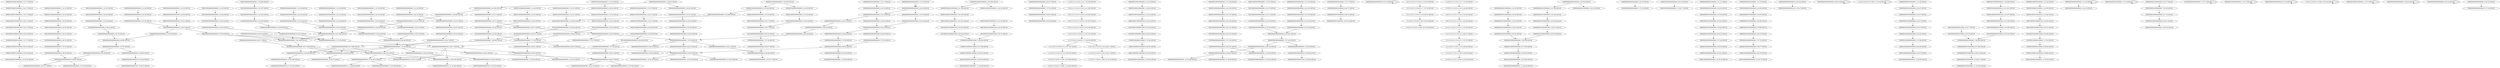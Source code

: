 digraph G {
    "00000100000100000010_3-23:17-LEN:20" -> "00001000001000000100_4-24:17-LEN:20";
    "01000001000000100000_7-27:17-LEN:20" -> "10000010000001000000_8-28:18-LEN:20";
    "00010000000000000000_2-22:19-LEN:20" -> "00100000000000000000_3-23:20-LEN:20";
    "00100000000000000000_6-26:16-LEN:20" -> "01000000000000000000_7-27:16-LEN:20";
    "00000100000001000000_9-28:374-LEN:20" -> "00001000000010000000_10-29:378-LEN:20";
    "00000000000000000010_9-29:23-LEN:20" -> "00000000000000000100_10-30:22-LEN:20";
    "00000000000000000000_7-27:27-LEN:20" -> "00000000000000000000_8-28:17-LEN:20";
    "00000000000000000000_6-26:26-LEN:20" -> "00000000000000000000_7-27:28-LEN:20";
    "01000000000000000000_4-24:32-LEN:20" -> "10000000000000000000_5-25:32-LEN:20";
    "00000000000000000000_3-23:18-LEN:20" -> "00000000000000000000_4-24:20-LEN:20";
    "00000001000000000000_1-21:22-LEN:20" -> "00000010000000000000_2-22:20-LEN:20";
    "00001000000000000000_1-21:33-LEN:20" -> "00010000000000000000_2-22:32-LEN:20";
    "00000000000000000000_2-22:22-LEN:20" -> "00000000000000000000_3-23:21-LEN:20";
    "00000010000010000001_2-22:17-LEN:20" -> "00000100000100000010_3-23:17-LEN:20";
    "00000001000001000000_1-20:358-LEN:20" -> "00000010000010000000_2-21:348-LEN:20";
    "00000001000001000000_1-20:358-LEN:20" -> "00000010000010000001_2-22:16-LEN:20";
    "00000000000000000000_7-27:32-LEN:20" -> "00000000000000000000_8-28:18-LEN:20";
    "11111110111110101111_7-26:190-LEN:20" -> "11111101111101011111_8-27:187-LEN:20";
    "11111110111110101111_7-26:190-LEN:20" -> "11111101111101011110_8-28:17-LEN:20";
    "10000100000001000000_8-28:25-LEN:20" -> "00001000000010000000_9-29:25-LEN:20";
    "00000000000000000000_6-26:201-LEN:20" -> "00000000000000000000_7-27:218-LEN:20";
    "00000000000000000000_2-22:18-LEN:20" -> "00000000000000000000_3-23:19-LEN:20";
    "00010000000000000000_4-24:22-LEN:20" -> "00100000000000000000_5-25:22-LEN:20";
    "00100000000000000000_3-23:75-LEN:20" -> "01000000000000000000_4-24:76-LEN:20";
    "00000010000000000000_2-22:18-LEN:20" -> "00000100000000000000_3-23:18-LEN:20";
    "00000000000000000000_3-23:25-LEN:20" -> "00000000000000000000_4-24:25-LEN:20";
    "01000000000000100000_7-27:17-LEN:20" -> "10000000000001000000_8-28:17-LEN:20";
    "00000000000000000000_6-27:18-LEN:20" -> "00000000000000000000_6-27:18-LEN:20";
    "00000000000000000001_8-28:26-LEN:20" -> "00000000000000000010_9-29:26-LEN:20";
    "11111110111110101111_7-27:18-LEN:20" -> "11111101111101011110_8-28:19-LEN:20";
    "00000010000000000000_1-21:21-LEN:20" -> "00000100000000000000_2-22:21-LEN:20";
    "10000010000000100000_8-27:356-LEN:20" -> "00000100000001000000_9-28:374-LEN:20";
    "00000000000000000000_3-23:19-LEN:20" -> "00000000000000000000_4-24:19-LEN:20";
    "00010000000000000000_2-22:32-LEN:20" -> "00100000000000000000_3-23:32-LEN:20";
    "11111110111111011111_7-27:27-LEN:20" -> "11111101111110111110_8-28:28-LEN:20";
    "00000000000000000000_5-25:19-LEN:20" -> "00000000000000000000_6-26:26-LEN:20";
    "10000000000000000000_5-25:21-LEN:20" -> "00000000000000000000_6-26:48-LEN:20";
    "00000000000000000000_5-25:24-LEN:20" -> "00000000000000000000_6-26:48-LEN:20";
    "11110111111110111111_1-21:29-LEN:20" -> "11101111111101111110_2-22:29-LEN:20";
    "00000000000000000000_6-26:28-LEN:20" -> "00000000000000000000_7-27:29-LEN:20";
    "00000000000000000000_4-23:631-LEN:20" -> "00000000000000000000_5-24:630-LEN:20";
    "00100000000000000000_6-26:24-LEN:20" -> "01000000000000000000_7-27:23-LEN:20";
    "00000000001000000000_4-23:324-LEN:20" -> "00000000010000000000_5-24:321-LEN:20";
    "00000000000000000000_4-24:125-LEN:20" -> "00000000000000000000_5-25:130-LEN:20";
    "00000000000000000000_1-21:43-LEN:20" -> "00000000000000000000_2-22:40-LEN:20";
    "00000010000000000000_1-21:24-LEN:20" -> "00000100000000000000_2-22:23-LEN:20";
    "00000010000000000000_2-22:32-LEN:20" -> "00000100000000000000_3-23:29-LEN:20";
    "00000000000000000000_9-29:29-LEN:20" -> "00000000000000000001_10-30:29-LEN:20";
    "00000000000000000000_5-25:18-LEN:20" -> "00000000000000000000_6-26:28-LEN:20";
    "01000000000000000000_7-27:16-LEN:20" -> "10000000000000000000_8-28:17-LEN:20";
    "00010000010000001000_5-25:17-LEN:20" -> "00100000100000010000_6-26:16-LEN:20";
    "00000100000010000000_9-29:18-LEN:20" -> "00001000000100000001_10-30:18-LEN:20";
    "11111111011111010111_6-26:16-LEN:20" -> "11111110111110101111_7-27:18-LEN:20";
    "00100000000000000000_6-25:531-LEN:20" -> "01000000000000000000_7-27:23-LEN:20";
    "00100000000000000000_6-25:531-LEN:20" -> "01000000000000000000_7-26:544-LEN:20";
    "00000000000000000000_6-26:19-LEN:20" -> "00000000000000000000_7-27:19-LEN:20";
    "00000100000000000000_3-23:18-LEN:20" -> "00001000000000000000_4-24:18-LEN:20";
    "00000100000000000000_9-29:16-LEN:20" -> "00001000000000000001_10-30:17-LEN:20";
    "00000100000000000000_9-29:22-LEN:20" -> "00001000000000000001_10-30:19-LEN:20";
    "00010000000000000000_2-22:24-LEN:20" -> "00100000000000000000_3-23:24-LEN:20";
    "01000010000000100000_7-27:24-LEN:20" -> "10000100000001000000_8-28:25-LEN:20";
    "00000000000000000000_6-26:25-LEN:20" -> "00000000000000000000_7-27:27-LEN:20";
    "00000000000000000000_3-23:120-LEN:20" -> "00000000000000000000_4-24:125-LEN:20";
    "11111101111101011111_8-27:187-LEN:20" -> "11111011111010111110_9-28:195-LEN:20";
    "00000000001000000000_4-24:69-LEN:20" -> "00000000010000000000_5-25:68-LEN:20";
    "00000000000010000000_1-21:22-LEN:20" -> "00000000000100000000_2-22:22-LEN:20";
    "10000000000000000000_8-28:39-LEN:20" -> "00000000000000000000_9-29:63-LEN:20";
    "00000000010000000000_4-24:23-LEN:20" -> "00000000100000000000_5-25:22-LEN:20";
    "00100000000000000000_3-23:20-LEN:20" -> "01000000000000000000_4-24:21-LEN:20";
    "00000000000000000000_8-28:139-LEN:20" -> "00000000000000000000_9-29:267-LEN:20";
    "00000000000000000000_8-28:139-LEN:20" -> "00000000000000000001_9-29:35-LEN:20";
    "00000000000000000010_9-29:16-LEN:20" -> "00000000000000000100_10-30:17-LEN:20";
    "00000000000000000000_3-23:21-LEN:20" -> "00000000000000000000_4-24:23-LEN:20";
    "00000000000000000000_9-29:63-LEN:20" -> "00000000000000000000_10-30:17-LEN:20";
    "00000000000000000000_9-29:63-LEN:20" -> "00000000000000000001_10-30:46-LEN:20";
    "00000000000000000000_3-22:630-LEN:20" -> "00000000000000000000_4-23:631-LEN:20";
    "00001000001000000010_3-23:16-LEN:20" -> "00010000010000000100_4-24:16-LEN:20";
    "10000010000001000000_8-28:18-LEN:20" -> "00000100000010000000_9-29:18-LEN:20";
    "01000000000000000000_7-27:23-LEN:20" -> "10000000000000000000_8-28:21-LEN:20";
    "00000000000000000000_9-29:19-LEN:20" -> "00000000000000000000_9-29:19-LEN:20";
    "00000000000000000000_4-24:25-LEN:20" -> "00000000000000000000_6-25:1000-LEN:20";
    "00000000000000000000_2-22:40-LEN:20" -> "00000000000000000000_3-23:41-LEN:20";
    "10000000000000000000_5-25:32-LEN:20" -> "00000000000000000000_6-26:68-LEN:20";
    "00000001000000000000_1-21:148-LEN:20" -> "00000010000000000000_2-22:145-LEN:20";
    "00000010000000000000_2-22:27-LEN:20" -> "00000100000000000000_3-23:27-LEN:20";
    "00000000000000000000_5-25:17-LEN:20" -> "00000000000000000000_6-26:25-LEN:20";
    "01000000000000000000_4-24:24-LEN:20" -> "10000000000000000000_5-25:23-LEN:20";
    "00000000000000000000_7-27:218-LEN:20" -> "00000000000000000000_8-28:139-LEN:20";
    "00000000000000000000_7-27:218-LEN:20" -> "00000000000000000001_8-28:82-LEN:20";
    "11101110101011111000_11-30:16-LEN:20" -> "11101110101011111000_11-30:16-LEN:20";
    "00000000000000000010_9-29:82-LEN:20" -> "00000000000000000100_10-30:83-LEN:20";
    "11111011111101111100_9-29:25-LEN:20" -> "11110111111011111000_10-30:26-LEN:20";
    "01000000000000000000_7-27:154-LEN:20" -> "10000000000000000000_8-28:161-LEN:20";
    "00000001000010000000_1-21:23-LEN:20" -> "00000010000100000001_2-22:23-LEN:20";
    "10111111110111110101_4-23:207-LEN:20" -> "01111111101111101011_5-24:196-LEN:20";
    "00000000000000000000_7-27:45-LEN:20" -> "00000000000000000000_9-28:1212-LEN:20";
    "00000000000000000000_7-27:45-LEN:20" -> "00000000000000000001_9-28:399-LEN:20";
    "00000000000000000000_7-27:45-LEN:20" -> "00000000000000000000_9-29:26-LEN:20";
    "00000000000100000000_3-22:324-LEN:20" -> "00000000001000000000_4-23:324-LEN:20";
    "00000000010000000000_4-24:27-LEN:20" -> "00000000100000000000_5-25:27-LEN:20";
    "00000000010000000000_5-25:24-LEN:20" -> "00000000100000000000_6-26:23-LEN:20";
    "00010000010000000100_5-24:343-LEN:20" -> "00100000100000001000_6-25:344-LEN:20";
    "00100000000000100000_6-25:193-LEN:20" -> "01000000000001000000_7-26:204-LEN:20";
    "00000010000000000000_2-22:145-LEN:20" -> "00000100000000000000_3-23:137-LEN:20";
    "00010000010000001000_5-25:47-LEN:20" -> "00100000100000010000_6-26:48-LEN:20";
    "00000100000010000000_9-29:60-LEN:20" -> "00001000000100000001_10-30:55-LEN:20";
    "00000000001000000000_4-24:22-LEN:20" -> "00000000010000000000_5-25:24-LEN:20";
    "00000100000000000000_2-22:21-LEN:20" -> "00001000000000000000_4-23:520-LEN:20";
    "00000000000000000000_4-24:23-LEN:20" -> "00000000000000000000_5-25:22-LEN:20";
    "00000000000000000000_9-29:47-LEN:20" -> "00000000000000000000_10-30:19-LEN:20";
    "00000000000000000000_9-29:47-LEN:20" -> "00000000000000000001_10-30:28-LEN:20";
    "00010000000000000000_2-22:75-LEN:20" -> "00100000000000000000_3-23:75-LEN:20";
    "00000010000000000010_2-21:201-LEN:20" -> "00000100000000000100_3-22:197-LEN:20";
    "00000000000000000000_8-28:23-LEN:20" -> "00000000000000000000_9-29:35-LEN:20";
    "00000000000000000000_5-24:630-LEN:20" -> "00000000000000000000_6-25:1000-LEN:20";
    "00010000000000000000_5-25:28-LEN:20" -> "00100000000000000000_6-26:28-LEN:20";
    "00000000000000000000_7-27:22-LEN:20" -> "00000000000000000000_8-28:23-LEN:20";
    "00000001000000000000_1-21:31-LEN:20" -> "00000010000000000000_2-22:32-LEN:20";
    "00000000000000000000_2-22:18-LEN:20" -> "00000000000000000000_3-23:18-LEN:20";
    "00000000000000000000_1-21:19-LEN:20" -> "00000000000000000000_2-22:18-LEN:20";
    "00000000000000000000_4-24:25-LEN:20" -> "00000000000000000000_5-25:24-LEN:20";
    "00000000000000000000_7-26:1049-LEN:20" -> "00000000000000000000_8-27:1045-LEN:20";
    "00000000000000000000_1-21:32-LEN:20" -> "00000000000000000000_2-22:32-LEN:20";
    "00000000000000000001_8-28:22-LEN:20" -> "00000000000000000010_9-29:23-LEN:20";
    "10000000000001000000_8-28:17-LEN:20" -> "00000000000010000000_9-29:16-LEN:20";
    "00000000000000000000_8-28:23-LEN:20" -> "00000000000000000000_9-29:29-LEN:20";
    "00000010000000000000_2-22:20-LEN:20" -> "00000100000000000000_3-23:22-LEN:20";
    "10000000000010000000_8-27:206-LEN:20" -> "00000000000100000000_9-28:215-LEN:20";
    "01000000000000000000_4-24:21-LEN:20" -> "10000000000000000000_5-25:21-LEN:20";
    "00000000000000000000_1-21:123-LEN:20" -> "00000000000000000000_2-22:123-LEN:20";
    "11111011111010111100_9-29:17-LEN:20" -> "11110111110101111000_10-30:18-LEN:20";
    "00000100000000000000_3-23:22-LEN:20" -> "00001000000000000000_4-24:23-LEN:20";
    "00010000000000000000_5-25:141-LEN:20" -> "00100000000000000000_6-26:143-LEN:20";
    "00000000000000000000_2-22:32-LEN:20" -> "00000000000000000000_3-23:32-LEN:20";
    "00000000000000000000_1-21:16-LEN:20" -> "00000000000000000000_2-22:16-LEN:20";
    "00000000000010000000_1-21:16-LEN:20" -> "00000000000010000000_1-21:16-LEN:20";
    "00000000000000000000_8-28:17-LEN:20" -> "00000000000000000000_10-30:37-LEN:20";
    "00000000000000000000_8-28:17-LEN:20" -> "00000000000000000001_10-29:159-LEN:20";
    "00000000000000000000_8-28:17-LEN:20" -> "00000000000000000000_10-29:1033-LEN:20";
    "00000000000001000000_1-21:21-LEN:20" -> "00000000000010000000_2-22:20-LEN:20";
    "00000100000000000000_3-23:29-LEN:20" -> "00001000000000000000_4-24:32-LEN:20";
    "01000000000000000000_7-27:39-LEN:20" -> "10000000000000000000_8-28:39-LEN:20";
    "00001000000000000000_4-24:23-LEN:20" -> "00010000000000000000_5-25:24-LEN:20";
    "10000000000000000000_5-25:23-LEN:20" -> "00000000000000000000_7-26:1049-LEN:20";
    "10000000000000000000_5-25:23-LEN:20" -> "00000000000000000000_7-27:33-LEN:20";
    "00000000000000000000_3-23:32-LEN:20" -> "00000000000000000000_4-24:35-LEN:20";
    "00000000010000000000_7-26:18-LEN:20" -> "00000000100000000000_8-27:19-LEN:20";
    "01000000000000000000_7-27:23-LEN:20" -> "10000000000000000000_8-28:23-LEN:20";
    "11011111111011111101_3-23:30-LEN:20" -> "10111111110111111011_4-24:30-LEN:20";
    "00000000000000000000_3-23:41-LEN:20" -> "00000000000000000000_4-24:41-LEN:20";
    "00001000000000000000_4-24:18-LEN:20" -> "00010000000000000000_5-25:17-LEN:20";
    "00000000000000000000_6-26:17-LEN:20" -> "00000000000000000000_8-27:1045-LEN:20";
    "00100000000000000000_3-23:24-LEN:20" -> "01000000000000000000_4-24:24-LEN:20";
    "01000000000001000000_7-26:204-LEN:20" -> "10000000000010000000_8-27:206-LEN:20";
    "00000000000001000000_1-21:70-LEN:20" -> "00000000000010000000_2-22:68-LEN:20";
    "00000000000000000000_9-29:33-LEN:20" -> "00000000000000000001_10-30:20-LEN:20";
    "00000000000000000000_9-29:33-LEN:20" -> "00000000000000000000_10-30:16-LEN:20";
    "00000000000000000000_8-28:19-LEN:20" -> "00000000000000000000_9-29:35-LEN:20";
    "11101111111101111110_2-22:29-LEN:20" -> "11011111111011111101_3-23:30-LEN:20";
    "00000000000000000000_2-22:123-LEN:20" -> "00000000000000000000_3-23:120-LEN:20";
    "00001000000000000000_3-23:20-LEN:20" -> "00010000000000000000_4-24:22-LEN:20";
    "00100001000000010000_6-26:24-LEN:20" -> "01000010000000100000_7-27:24-LEN:20";
    "00000000000000000000_9-29:28-LEN:20" -> "00000000000000000001_10-30:17-LEN:20";
    "00000000000000000000_9-28:1212-LEN:20" -> "00000000000000000000_10-30:37-LEN:20";
    "00000000000000000000_9-28:1212-LEN:20" -> "00000000000000000001_10-29:159-LEN:20";
    "00000000000000000000_9-28:1212-LEN:20" -> "00000000000000000000_10-29:1033-LEN:20";
    "00000000000000000000_4-24:17-LEN:20" -> "00000000000000000000_5-25:17-LEN:20";
    "11110111110101111100_10-29:206-LEN:20" -> "11101111101011111000_11-30:206-LEN:20";
    "10000010000001000000_8-28:56-LEN:20" -> "00000100000010000000_9-29:60-LEN:20";
    "00000000100000000000_8-27:19-LEN:20" -> "00000001000000000000_9-28:21-LEN:20";
    "00000000000000000000_6-26:27-LEN:20" -> "00000000000000000000_7-27:32-LEN:20";
    "00010000000000000000_5-24:524-LEN:20" -> "00100000000000000000_6-25:531-LEN:20";
    "00100000000000000000_5-25:22-LEN:20" -> "01000000000000000000_7-27:23-LEN:20";
    "00100000000000000000_5-25:22-LEN:20" -> "01000000000000000000_7-26:544-LEN:20";
    "10000000000000000000_6-25:23-LEN:20" -> "00000000000000000000_7-26:1049-LEN:20";
    "10000000000000000000_6-25:23-LEN:20" -> "00000000000000000000_7-27:33-LEN:20";
    "00000100001000000010_3-23:23-LEN:20" -> "00001000010000000100_4-24:23-LEN:20";
    "00000001000000000000_1-21:27-LEN:20" -> "00000010000000000000_2-22:27-LEN:20";
    "10000000000000000000_8-28:21-LEN:20" -> "00000000000000000000_9-29:33-LEN:20";
    "00000000000000000000_9-29:35-LEN:20" -> "00000000000000000001_10-30:22-LEN:20";
    "00001000000000001000_4-23:190-LEN:20" -> "00010000000000010000_5-24:194-LEN:20";
    "01000000000000000000_7-26:544-LEN:20" -> "10000000000000000000_8-27:546-LEN:20";
    "00000000000000000000_1-21:40-LEN:20" -> "00000000000000000000_2-22:39-LEN:20";
    "00100000100000001000_5-25:16-LEN:20" -> "01000001000000010000_7-26:352-LEN:20";
    "00000000000000000000_4-24:35-LEN:20" -> "00000000000000000000_5-25:34-LEN:20";
    "00010000000000000000_5-25:24-LEN:20" -> "00100000000000000000_6-26:24-LEN:20";
    "00010000010000000100_4-24:16-LEN:20" -> "00100000100000001000_5-25:16-LEN:20";
    "00000010000010000000_2-21:348-LEN:20" -> "00000100000100000001_3-22:339-LEN:20";
    "00000100000000000000_3-23:27-LEN:20" -> "00001000000000000000_4-24:28-LEN:20";
    "00000100000000000000_9-29:78-LEN:20" -> "00001000000000000001_10-30:72-LEN:20";
    "00000000000100000000_2-22:27-LEN:20" -> "00000000001000000000_3-23:27-LEN:20";
    "01000000000000000000_7-27:17-LEN:20" -> "01000000000000000000_7-27:17-LEN:20";
    "00000000000000000000_8-28:16-LEN:20" -> "00000000000000000000_9-29:22-LEN:20";
    "00000000000000000000_1-21:17-LEN:20" -> "00000000000000000000_2-22:19-LEN:20";
    "00000100000000000000_3-23:19-LEN:20" -> "00001000000000000000_4-24:17-LEN:20";
    "00000000000000000000_7-27:33-LEN:20" -> "00000000000000000000_8-28:17-LEN:20";
    "00001000000010000000_10-29:378-LEN:20" -> "00010000000100000001_11-30:366-LEN:20";
    "11011111111011111010_3-22:204-LEN:20" -> "10111111110111110101_4-23:207-LEN:20";
    "00000000000100000000_3-23:20-LEN:20" -> "00000000001000000000_4-24:22-LEN:20";
    "00000000000000000000_8-28:21-LEN:20" -> "00000000000000000000_9-29:28-LEN:20";
    "10000000000000000000_5-25:78-LEN:20" -> "00000000000000000000_6-26:201-LEN:20";
    "00000010000000000000_8-27:345-LEN:20" -> "00000100000000000000_9-28:350-LEN:20";
    "00000100000000000000_3-23:137-LEN:20" -> "00001000000000000000_4-24:138-LEN:20";
    "00000000000000000000_7-27:45-LEN:20" -> "00000000000000000001_8-28:22-LEN:20";
    "00000000000000000000_7-27:45-LEN:20" -> "00000000000000000000_8-28:24-LEN:20";
    "00000000000100000000_2-22:22-LEN:20" -> "00000000001000000000_3-23:23-LEN:20";
    "00000000000000000000_1-21:26-LEN:20" -> "00000000000000000000_2-22:25-LEN:20";
    "00000000000000000000_8-27:1045-LEN:20" -> "00000000000000000000_9-28:1212-LEN:20";
    "00000000000000000000_8-27:1045-LEN:20" -> "00000000000000000001_9-28:399-LEN:20";
    "00000000000000000000_8-27:1045-LEN:20" -> "00000000000000000000_9-29:26-LEN:20";
    "00000000000000000000_4-24:20-LEN:20" -> "00000000000000000000_5-25:19-LEN:20";
    "00100000100000010000_6-26:48-LEN:20" -> "01000001000000100000_7-27:52-LEN:20";
    "00010000100000001000_5-25:24-LEN:20" -> "00100001000000010000_6-26:24-LEN:20";
    "00100000000000000000_6-26:33-LEN:20" -> "01000000000000000000_7-27:39-LEN:20";
    "00000000000000000010_9-29:26-LEN:20" -> "00000000000000000100_10-30:27-LEN:20";
    "00000000000010000000_1-21:29-LEN:20" -> "00000000000100000000_2-22:27-LEN:20";
    "00010000000000000000_5-25:17-LEN:20" -> "00100000000000000000_6-26:16-LEN:20";
    "00000000000000000000_1-21:16-LEN:20" -> "00000000000000000000_1-21:16-LEN:20";
    "00000000000000000000_7-27:29-LEN:20" -> "00000000000000000000_8-28:19-LEN:20";
    "00000000000000000000_6-25:1000-LEN:20" -> "00000000000000000000_7-26:1049-LEN:20";
    "00000000000000000000_6-25:1000-LEN:20" -> "00000000000000000000_7-27:33-LEN:20";
    "00001000010000000100_4-24:23-LEN:20" -> "00010000100000001000_5-25:24-LEN:20";
    "00000100000000000000_2-22:23-LEN:20" -> "00001000000000000000_3-23:20-LEN:20";
    "00000100000100000001_3-22:339-LEN:20" -> "00001000001000000010_4-23:341-LEN:20";
    "11110111111110111110_1-20:198-LEN:20" -> "11101111111101111101_2-21:200-LEN:20";
    "00001000000000000000_4-24:28-LEN:20" -> "00010000000000000000_5-25:28-LEN:20";
    "10000000000000000000_8-28:17-LEN:20" -> "00000000000000000000_9-29:28-LEN:20";
    "00000001000000000000_7-27:24-LEN:20" -> "00000010000000000000_8-28:24-LEN:20";
    "10111111110111111011_4-24:30-LEN:20" -> "01111111101111110111_5-25:30-LEN:20";
    "00000001000001000000_1-21:52-LEN:20" -> "00000010000010000001_2-22:50-LEN:20";
    "01000000000000000000_7-27:32-LEN:20" -> "10000000000000000000_8-28:31-LEN:20";
    "01000000000000000000_4-23:364-LEN:20" -> "10000000000000000000_5-24:359-LEN:20";
    "00000010000000000000_2-21:520-LEN:20" -> "00000100000000000000_3-23:19-LEN:20";
    "00000010000000000000_2-21:520-LEN:20" -> "00000100000000000000_3-22:509-LEN:20";
    "00100000000000000000_6-26:28-LEN:20" -> "01000000000000000000_7-27:32-LEN:20";
    "00000000000000000000_4-24:19-LEN:20" -> "00000000000000000000_5-25:19-LEN:20";
    "00001000001000000010_4-23:341-LEN:20" -> "00010000010000000100_5-24:343-LEN:20";
    "00000010000100000001_2-22:23-LEN:20" -> "00000100001000000010_3-23:23-LEN:20";
    "00000000000000000000_9-29:267-LEN:20" -> "00000000000000000001_10-30:166-LEN:20";
    "00000000000000000000_9-29:267-LEN:20" -> "00000000000000000000_10-30:98-LEN:20";
    "00000000001000000000_6-25:17-LEN:20" -> "00000000010000000000_7-26:18-LEN:20";
    "00000000000000000000_8-28:24-LEN:20" -> "00000000000000000000_9-29:47-LEN:20";
    "00000000000000000000_4-24:41-LEN:20" -> "00000000000000000000_5-25:39-LEN:20";
    "00001000000000000000_4-23:520-LEN:20" -> "00010000000000000000_5-24:524-LEN:20";
    "10000000000000000000_8-28:23-LEN:20" -> "00000000000000000000_9-29:35-LEN:20";
    "01000000000000000000_4-24:76-LEN:20" -> "10000000000000000000_5-25:78-LEN:20";
    "11101111111101111101_2-21:200-LEN:20" -> "11011111111011111010_3-22:204-LEN:20";
    "00000000000000000000_6-26:48-LEN:20" -> "00000000000000000000_7-27:45-LEN:20";
    "00000010000000000000_8-28:24-LEN:20" -> "00000100000000000000_9-29:22-LEN:20";
    "00000000000000000000_3-23:39-LEN:20" -> "00000000000000000000_4-24:41-LEN:20";
    "00000000000000000010_10-29:396-LEN:20" -> "00000000000000000100_11-30:391-LEN:20";
    "00001000000000000000_1-21:19-LEN:20" -> "00010000000000000000_2-22:19-LEN:20";
    "00001000000000000000_10-29:342-LEN:20" -> "00010000000000000001_11-30:332-LEN:20";
    "00000001000000000000_6-26:26-LEN:20" -> "00000010000000000000_7-27:28-LEN:20";
    "00000001000000000000_9-28:21-LEN:20" -> "00000010000000000000_10-29:19-LEN:20";
    "00000001000001000000_1-21:17-LEN:20" -> "00000010000010000001_2-22:17-LEN:20";
    "00000000100000000000_6-26:23-LEN:20" -> "00000001000000000000_7-27:24-LEN:20";
    "00001000000000000000_1-21:81-LEN:20" -> "00010000000000000000_2-22:75-LEN:20";
    "00001000000000000000_9-29:27-LEN:20" -> "00010000000000000001_10-30:29-LEN:20";
    "00000000000010000000_2-22:20-LEN:20" -> "00000000000100000000_3-23:20-LEN:20";
    "00000000000000000000_6-26:68-LEN:20" -> "00000000000000000000_7-27:67-LEN:20";
    "00000001000000000001_1-20:208-LEN:20" -> "00000010000000000010_2-21:201-LEN:20";
    "00000000000000000000_3-23:18-LEN:20" -> "00000000000000000000_4-24:18-LEN:20";
    "00000000000000000000_6-26:20-LEN:20" -> "00000000000000000000_7-27:22-LEN:20";
    "00000000000000000001_10-29:159-LEN:20" -> "00000000000000000010_11-30:148-LEN:20";
    "00000000000000000000_1-21:22-LEN:20" -> "00000000000000000000_2-22:23-LEN:20";
    "00000000000000000001_9-28:399-LEN:20" -> "00000000000000000010_10-29:396-LEN:20";
    "01000001000000010000_7-26:352-LEN:20" -> "10000010000000100000_8-27:356-LEN:20";
    "00000000000000000000_8-28:18-LEN:20" -> "00000000000000000000_9-29:25-LEN:20";
    "00000000000000000000_2-22:19-LEN:20" -> "00000000000000000000_3-23:18-LEN:20";
    "00000000000000000000_7-27:28-LEN:20" -> "00000000000000000000_8-28:23-LEN:20";
    "00000000000000000000_5-25:39-LEN:20" -> "00000000000000000000_6-26:68-LEN:20";
    "00100000000000000000_6-26:143-LEN:20" -> "01000000000000000000_7-27:154-LEN:20";
    "00000000000000000000_7-27:29-LEN:20" -> "00000000000000000000_8-28:21-LEN:20";
    "00000000000000000000_5-25:34-LEN:20" -> "00000000000000000000_6-26:47-LEN:20";
    "10000000000000000000_8-28:31-LEN:20" -> "00000000000000000000_9-29:47-LEN:20";
    "01111111101111110111_5-25:30-LEN:20" -> "11111111011111101111_6-26:31-LEN:20";
    "00000000001000000000_3-23:23-LEN:20" -> "00000000010000000000_4-24:23-LEN:20";
    "00000000010000000000_5-24:321-LEN:20" -> "00000000100000000000_6-25:330-LEN:20";
    "00000001000000000000_1-21:17-LEN:20" -> "00000001000000000000_1-21:17-LEN:20";
    "00100000000000000000_3-23:32-LEN:20" -> "01000000000000000000_4-24:32-LEN:20";
    "00100000000000100000_5-25:16-LEN:20" -> "01000000000001000000_7-26:204-LEN:20";
    "00000000000000000000_4-24:41-LEN:20" -> "00000000000000000000_5-25:40-LEN:20";
    "00000000000000000000_4-24:18-LEN:20" -> "00000000000000000000_5-25:18-LEN:20";
    "00100000000000000000_3-22:363-LEN:20" -> "01000000000000000000_4-23:364-LEN:20";
    "00000000000010000000_2-21:329-LEN:20" -> "00000000000100000000_3-22:324-LEN:20";
    "00000000000000000000_5-25:19-LEN:20" -> "00000000000000000000_6-26:20-LEN:20";
    "00001000000000000000_4-24:17-LEN:20" -> "00010000000000000000_5-25:17-LEN:20";
    "11111101111101011110_8-28:19-LEN:20" -> "11111011111010111100_9-29:19-LEN:20";
    "00000010000000000000_7-27:28-LEN:20" -> "00000100000000000000_8-28:28-LEN:20";
    "11111101111101011110_8-28:17-LEN:20" -> "11111011111010111100_9-29:17-LEN:20";
    "00001000000000000000_4-24:138-LEN:20" -> "00010000000000000000_5-25:141-LEN:20";
    "00000000000000000000_8-28:38-LEN:20" -> "00000000000000000000_9-29:63-LEN:20";
    "00000000000000000000_2-22:39-LEN:20" -> "00000000000000000000_3-23:39-LEN:20";
    "11111011111010111110_9-28:195-LEN:20" -> "11110111110101111100_10-29:206-LEN:20";
    "00000000000000000000_8-28:17-LEN:20" -> "00000000000000000000_9-29:33-LEN:20";
    "00010000000000000000_5-25:33-LEN:20" -> "00100000000000000000_6-26:33-LEN:20";
    "00001000000000000000_1-20:369-LEN:20" -> "00010000000000000000_2-21:367-LEN:20";
    "00001000000010000000_9-29:25-LEN:20" -> "00010000000100000001_10-30:23-LEN:20";
    "00000100000000000100_3-22:197-LEN:20" -> "00001000000000001000_4-23:190-LEN:20";
    "11111011111010111100_9-29:19-LEN:20" -> "11110111110101111000_10-30:20-LEN:20";
    "00000000000000000000_5-25:40-LEN:20" -> "00000000000000000000_7-26:1049-LEN:20";
    "00000000000000000000_5-25:40-LEN:20" -> "00000000000000000000_7-27:33-LEN:20";
    "00000000000000000000_6-26:47-LEN:20" -> "00000000000000000000_7-27:45-LEN:20";
    "00000010000010000001_2-22:50-LEN:20" -> "00000100000100000010_3-23:49-LEN:20";
    "00000000001000000000_3-23:27-LEN:20" -> "00000000010000000000_4-24:27-LEN:20";
    "00000000100000000000_5-25:27-LEN:20" -> "00000001000000000000_6-26:26-LEN:20";
    "00001000001000000100_4-24:49-LEN:20" -> "00010000010000001000_5-25:47-LEN:20";
    "00000000000000000000_3-23:17-LEN:20" -> "00000000000000000000_4-24:17-LEN:20";
    "00000000000000000000_6-27:16-LEN:20" -> "00000000000000000000_6-27:16-LEN:20";
    "00000000000000000000_1-21:19-LEN:20" -> "00000000000000000000_2-22:18-LEN:20";
    "00000000000000000000_5-25:130-LEN:20" -> "00000000000000000000_6-26:201-LEN:20";
    "00000000000000000000_1-20:641-LEN:20" -> "00000000000000000000_2-22:22-LEN:20";
    "00000000000000000000_1-20:641-LEN:20" -> "00000000000000000000_2-21:635-LEN:20";
    "10000000000000000000_5-24:359-LEN:20" -> "00000000000000000000_6-25:1000-LEN:20";
    "11111111011111101111_6-26:31-LEN:20" -> "11111110111111011111_7-27:27-LEN:20";
    "00000000000100000000_9-28:215-LEN:20" -> "00000000001000000000_10-29:211-LEN:20";
    "00000000000000000000_2-21:635-LEN:20" -> "00000000000000000000_3-22:630-LEN:20";
    "00000000000000000000_2-21:635-LEN:20" -> "00000000000000000000_3-23:17-LEN:20";
    "00000000000000000000_9-29:26-LEN:20" -> "00000000000000000000_10-30:27-LEN:20";
    "00000000000000000000_3-23:24-LEN:20" -> "00000000000000000000_4-24:25-LEN:20";
    "00000100000000000000_9-28:350-LEN:20" -> "00001000000000000000_10-29:342-LEN:20";
    "00000000000100000000_3-23:67-LEN:20" -> "00000000001000000000_4-24:69-LEN:20";
    "10000000000000000000_8-27:546-LEN:20" -> "00000000000000000000_9-28:1212-LEN:20";
    "10000000000000000000_8-27:546-LEN:20" -> "00000000000000000001_9-28:399-LEN:20";
    "10000000000000000000_8-27:546-LEN:20" -> "00000000000000000000_9-29:26-LEN:20";
    "00100000100000001000_6-25:344-LEN:20" -> "01000001000000010000_7-26:352-LEN:20";
    "00000000010000000000_5-25:68-LEN:20" -> "00000000100000000000_6-26:70-LEN:20";
    "00000010000000000000_8-28:77-LEN:20" -> "00000100000000000000_9-29:78-LEN:20";
    "00000000000000000001_9-29:35-LEN:20" -> "00000000000000000010_10-30:32-LEN:20";
    "11101111101011111000_10-30:16-LEN:20" -> "11101111101011111000_10-30:16-LEN:20";
    "00000000000000000001_8-28:82-LEN:20" -> "00000000000000000010_9-29:82-LEN:20";
    "00000000000000000000_2-22:23-LEN:20" -> "00000000000000000000_3-23:24-LEN:20";
    "00000000000010000000_2-22:68-LEN:20" -> "00000000000100000000_3-23:67-LEN:20";
    "00000000000001000000_1-20:340-LEN:20" -> "00000000000010000000_2-22:16-LEN:20";
    "00000000000001000000_1-20:340-LEN:20" -> "00000000000010000000_2-21:329-LEN:20";
    "00000000100000000000_6-25:330-LEN:20" -> "00000001000000000000_7-26:350-LEN:20";
    "00001000000000000000_4-24:32-LEN:20" -> "00010000000000000000_5-25:33-LEN:20";
    "00000000000000000000_7-27:29-LEN:20" -> "00000000000000000000_8-28:16-LEN:20";
    "00000000000000000000_2-22:25-LEN:20" -> "00000000000000000000_3-23:25-LEN:20";
    "00000000000000000000_7-27:67-LEN:20" -> "00000000000000000001_8-28:26-LEN:20";
    "00000000000000000000_7-27:67-LEN:20" -> "00000000000000000000_8-28:38-LEN:20";
    "00000001000000000000_7-26:350-LEN:20" -> "00000010000000000000_8-27:345-LEN:20";
    "00000010000010000000_1-21:17-LEN:20" -> "00000010000010000000_1-21:17-LEN:20";
    "00010000000000010000_5-24:194-LEN:20" -> "00100000000000100000_6-25:193-LEN:20";
    "00000000000000000000_9-29:20-LEN:20" -> "00000000000000000000_9-29:20-LEN:20";
    "00000000000000000000_6-26:25-LEN:20" -> "00000000000000000000_7-27:29-LEN:20";
    "00000000001000000000_10-29:211-LEN:20" -> "00000000010000000001_11-30:192-LEN:20";
    "00000100000100000010_3-23:49-LEN:20" -> "00001000001000000100_4-24:49-LEN:20";
    "00000000000000000000_9-29:18-LEN:20" -> "00000000000000000000_9-29:18-LEN:20";
    "11111111011111010111_6-25:193-LEN:20" -> "11111110111110101111_7-26:190-LEN:20";
    "00000000000000000000_6-26:18-LEN:20" -> "00000000000000000000_7-27:18-LEN:20";
    "00010000000000000000_2-21:367-LEN:20" -> "00100000000000000000_3-22:363-LEN:20";
    "00000000000000000000_5-25:22-LEN:20" -> "00000000000000000000_6-26:30-LEN:20";
    "00001000001000000100_4-24:17-LEN:20" -> "00010000010000001000_5-25:17-LEN:20";
    "11111101111110111110_8-28:28-LEN:20" -> "11111011111101111100_9-29:25-LEN:20";
    "10000000000000000000_8-28:161-LEN:20" -> "00000000000000000000_9-29:267-LEN:20";
    "10000000000000000000_8-28:161-LEN:20" -> "00000000000000000001_9-29:35-LEN:20";
    "00000000000000000000_6-26:30-LEN:20" -> "00000000000000000000_7-27:29-LEN:20";
    "00000100000000000000_8-28:28-LEN:20" -> "00001000000000000000_9-29:27-LEN:20";
    "00100000100000010000_6-26:16-LEN:20" -> "01000001000000100000_7-27:17-LEN:20";
    "00000100000000000000_3-22:509-LEN:20" -> "00001000000000000000_4-23:520-LEN:20";
    "00000001000000000000_1-20:530-LEN:20" -> "00000010000000000000_2-22:18-LEN:20";
    "00000001000000000000_1-20:530-LEN:20" -> "00000010000000000000_2-21:520-LEN:20";
    "00000000100000000000_6-26:70-LEN:20" -> "00000001000000000000_7-27:73-LEN:20";
    "00001000000000000000_1-21:23-LEN:20" -> "00010000000000000000_2-22:24-LEN:20";
    "00010000000000010000_4-24:17-LEN:20" -> "00100000000000100000_5-25:16-LEN:20";
    "00000000000000000000_10-29:1033-LEN:20" -> "00000000000000000001_11-30:622-LEN:20";
    "00000000000000000000_10-29:1033-LEN:20" -> "00000000000000000000_11-30:388-LEN:20";
    "00000001000000000000_7-27:73-LEN:20" -> "00000010000000000000_8-28:77-LEN:20";
    "00000000000010000000_9-29:16-LEN:20" -> "00000000000100000001_10-30:16-LEN:20";
    "00000000000000000000_9-29:35-LEN:20" -> "00000000000000000000_10-30:20-LEN:20";
    "00000000000000000000_9-29:35-LEN:20" -> "00000000000000000001_10-30:16-LEN:20";
    "00000000100000000000_5-25:22-LEN:20" -> "00000001000000000000_7-26:350-LEN:20";
    "01000001000000100000_7-27:52-LEN:20" -> "10000010000001000000_8-28:56-LEN:20";
    "01111111101111101011_5-24:196-LEN:20" -> "11111111011111010111_6-25:193-LEN:20";
}
